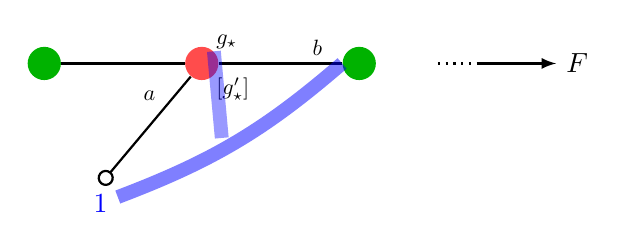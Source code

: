 \begin{tikzpicture}
\def\layersep{2cm}
\tikzstyle{neuron}=[circle,fill=red!50,minimum size=12pt,inner sep=0pt]

% Neurone F
\node[neuron,green!70!black] (F) at (0,0) {};

% Neurone G
\node[neuron,red!70] (G) at (\layersep,0) {};
\node[above right=0.8ex,scale=0.8] at (G) {$g_\star$};
\node[below right=0.8ex,scale=0.8] at (G) {$[g'_\star]$};
 \path[thick] (F) edge (G);

 \draw[-o,thick] (G) to node[pos=0.3,above left,scale=0.8]{$a$} ++ (-130:2) node[below,blue] (GG) {$1$};

% Neurone H
\node[neuron,green!70!black] (H) at (2*\layersep,0) {};
\node[above right=0.8ex,scale=0.8] at (H) {};
 \path[thick] (G) edge node[pos=0.8,above,scale=0.8]{$b$} (H);

\draw[blue,line width=5pt,opacity=0.5] (GG)  to[bend right=10] (H.west) ;
\draw[blue, line width=5pt,opacity=0.4] (G.north east)  to ++(0.1,-1.1) ;

\draw[thick,dotted] (H)+(1,0) -- ++(1.5,0);
\draw[->,>=latex,thick] (H)+(1.5,0)-- ++(2.5,0) node[right]{$F$};
\end{tikzpicture}  
